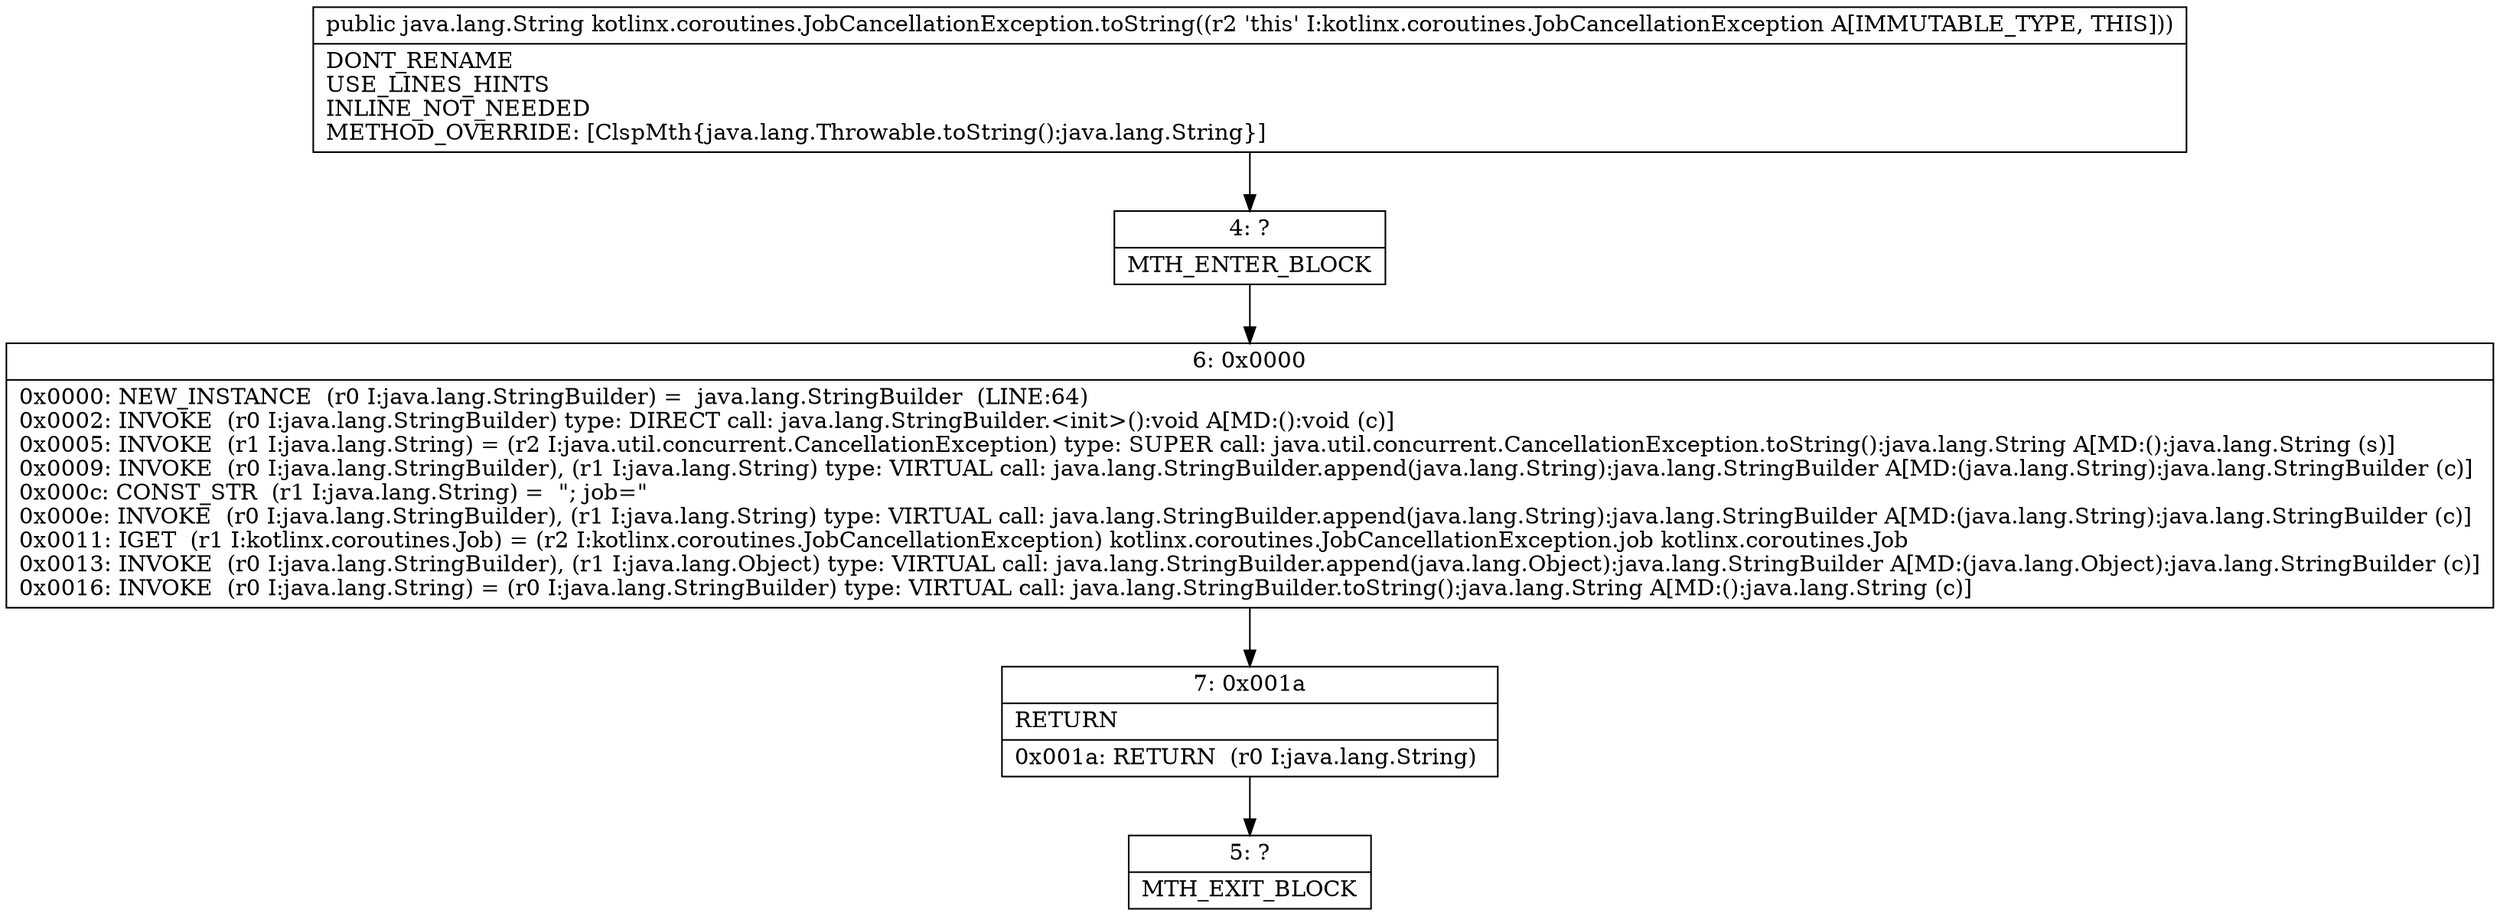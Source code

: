 digraph "CFG forkotlinx.coroutines.JobCancellationException.toString()Ljava\/lang\/String;" {
Node_4 [shape=record,label="{4\:\ ?|MTH_ENTER_BLOCK\l}"];
Node_6 [shape=record,label="{6\:\ 0x0000|0x0000: NEW_INSTANCE  (r0 I:java.lang.StringBuilder) =  java.lang.StringBuilder  (LINE:64)\l0x0002: INVOKE  (r0 I:java.lang.StringBuilder) type: DIRECT call: java.lang.StringBuilder.\<init\>():void A[MD:():void (c)]\l0x0005: INVOKE  (r1 I:java.lang.String) = (r2 I:java.util.concurrent.CancellationException) type: SUPER call: java.util.concurrent.CancellationException.toString():java.lang.String A[MD:():java.lang.String (s)]\l0x0009: INVOKE  (r0 I:java.lang.StringBuilder), (r1 I:java.lang.String) type: VIRTUAL call: java.lang.StringBuilder.append(java.lang.String):java.lang.StringBuilder A[MD:(java.lang.String):java.lang.StringBuilder (c)]\l0x000c: CONST_STR  (r1 I:java.lang.String) =  \"; job=\" \l0x000e: INVOKE  (r0 I:java.lang.StringBuilder), (r1 I:java.lang.String) type: VIRTUAL call: java.lang.StringBuilder.append(java.lang.String):java.lang.StringBuilder A[MD:(java.lang.String):java.lang.StringBuilder (c)]\l0x0011: IGET  (r1 I:kotlinx.coroutines.Job) = (r2 I:kotlinx.coroutines.JobCancellationException) kotlinx.coroutines.JobCancellationException.job kotlinx.coroutines.Job \l0x0013: INVOKE  (r0 I:java.lang.StringBuilder), (r1 I:java.lang.Object) type: VIRTUAL call: java.lang.StringBuilder.append(java.lang.Object):java.lang.StringBuilder A[MD:(java.lang.Object):java.lang.StringBuilder (c)]\l0x0016: INVOKE  (r0 I:java.lang.String) = (r0 I:java.lang.StringBuilder) type: VIRTUAL call: java.lang.StringBuilder.toString():java.lang.String A[MD:():java.lang.String (c)]\l}"];
Node_7 [shape=record,label="{7\:\ 0x001a|RETURN\l|0x001a: RETURN  (r0 I:java.lang.String) \l}"];
Node_5 [shape=record,label="{5\:\ ?|MTH_EXIT_BLOCK\l}"];
MethodNode[shape=record,label="{public java.lang.String kotlinx.coroutines.JobCancellationException.toString((r2 'this' I:kotlinx.coroutines.JobCancellationException A[IMMUTABLE_TYPE, THIS]))  | DONT_RENAME\lUSE_LINES_HINTS\lINLINE_NOT_NEEDED\lMETHOD_OVERRIDE: [ClspMth\{java.lang.Throwable.toString():java.lang.String\}]\l}"];
MethodNode -> Node_4;Node_4 -> Node_6;
Node_6 -> Node_7;
Node_7 -> Node_5;
}

